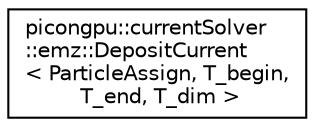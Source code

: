 digraph "Graphical Class Hierarchy"
{
 // LATEX_PDF_SIZE
  edge [fontname="Helvetica",fontsize="10",labelfontname="Helvetica",labelfontsize="10"];
  node [fontname="Helvetica",fontsize="10",shape=record];
  rankdir="LR";
  Node0 [label="picongpu::currentSolver\l::emz::DepositCurrent\l\< ParticleAssign, T_begin,\l T_end, T_dim \>",height=0.2,width=0.4,color="black", fillcolor="white", style="filled",URL="$structpicongpu_1_1current_solver_1_1emz_1_1_deposit_current.html",tooltip=" "];
}
